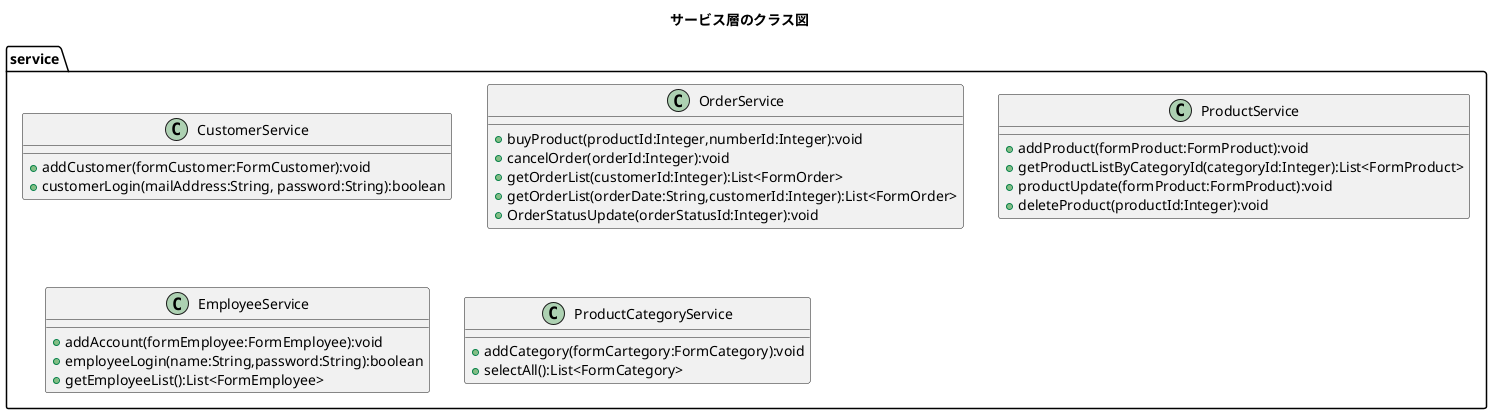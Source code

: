 @startuml
title サービス層のクラス図
package service{
	class CustomerService{
		+ addCustomer(formCustomer:FormCustomer):void
		+ customerLogin(mailAddress:String, password:String):boolean
	}
	
	class OrderService{
		+ buyProduct(productId:Integer,numberId:Integer):void
		+ cancelOrder(orderId:Integer):void
		+ getOrderList(customerId:Integer):List<FormOrder>
		+ getOrderList(orderDate:String,customerId:Integer):List<FormOrder>
		+ OrderStatusUpdate(orderStatusId:Integer):void
	}
	
	class ProductService{
		+ addProduct(formProduct:FormProduct):void
		+ getProductListByCategoryId(categoryId:Integer):List<FormProduct>
		+ productUpdate(formProduct:FormProduct):void
		+ deleteProduct(productId:Integer):void
	}


	class EmployeeService{
		+ addAccount(formEmployee:FormEmployee):void
		+ employeeLogin(name:String,password:String):boolean
		+ getEmployeeList():List<FormEmployee>
	}
	
	class ProductCategoryService{
		+ addCategory(formCartegory:FormCategory):void
		+ selectAll():List<FormCategory>
	}	
}
@enduml